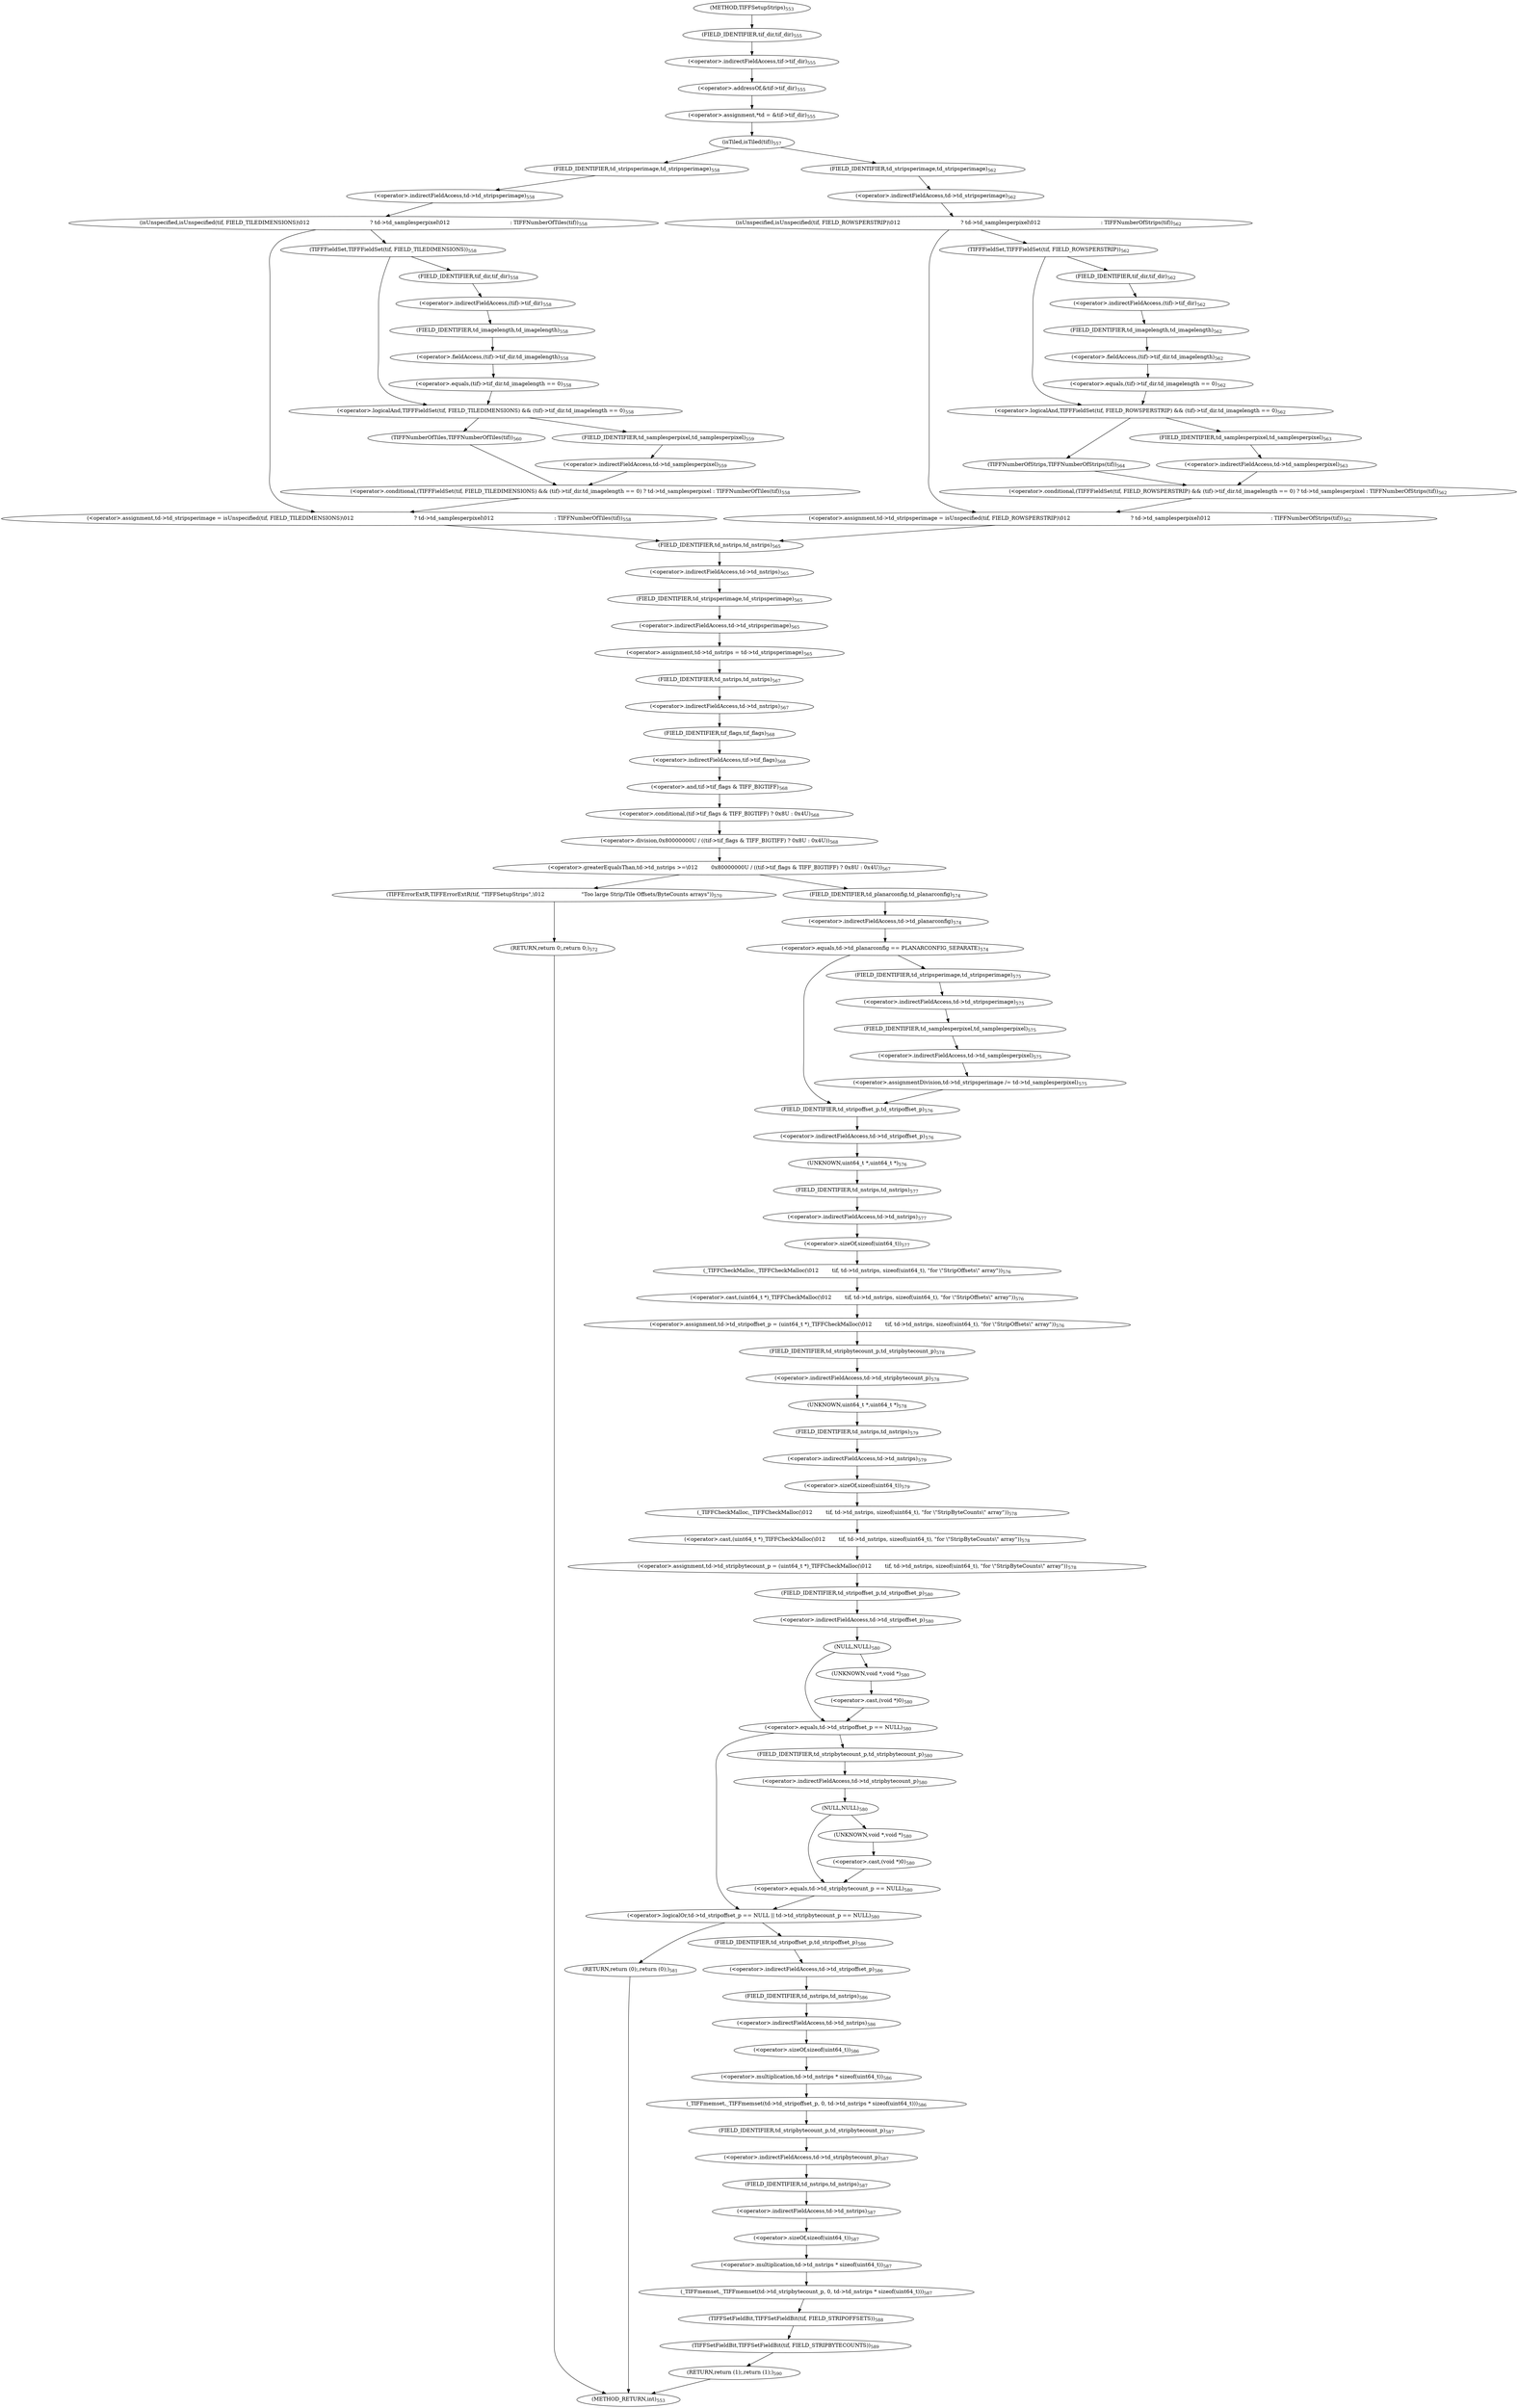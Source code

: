 digraph "TIFFSetupStrips" {  
"31835" [label = <(&lt;operator&gt;.assignment,*td = &amp;tif-&gt;tif_dir)<SUB>555</SUB>> ]
"31897" [label = <(&lt;operator&gt;.assignment,td-&gt;td_nstrips = td-&gt;td_stripsperimage)<SUB>565</SUB>> ]
"31940" [label = <(&lt;operator&gt;.assignment,td-&gt;td_stripoffset_p = (uint64_t *)_TIFFCheckMalloc(\012        tif, td-&gt;td_nstrips, sizeof(uint64_t), &quot;for \&quot;StripOffsets\&quot; array&quot;))<SUB>576</SUB>> ]
"31954" [label = <(&lt;operator&gt;.assignment,td-&gt;td_stripbytecount_p = (uint64_t *)_TIFFCheckMalloc(\012        tif, td-&gt;td_nstrips, sizeof(uint64_t), &quot;for \&quot;StripByteCounts\&quot; array&quot;))<SUB>578</SUB>> ]
"31991" [label = <(_TIFFmemset,_TIFFmemset(td-&gt;td_stripoffset_p, 0, td-&gt;td_nstrips * sizeof(uint64_t)))<SUB>586</SUB>> ]
"32002" [label = <(_TIFFmemset,_TIFFmemset(td-&gt;td_stripbytecount_p, 0, td-&gt;td_nstrips * sizeof(uint64_t)))<SUB>587</SUB>> ]
"32013" [label = <(TIFFSetFieldBit,TIFFSetFieldBit(tif, FIELD_STRIPOFFSETS))<SUB>588</SUB>> ]
"32016" [label = <(TIFFSetFieldBit,TIFFSetFieldBit(tif, FIELD_STRIPBYTECOUNTS))<SUB>589</SUB>> ]
"32019" [label = <(RETURN,return (1);,return (1);)<SUB>590</SUB>> ]
"31837" [label = <(&lt;operator&gt;.addressOf,&amp;tif-&gt;tif_dir)<SUB>555</SUB>> ]
"31842" [label = <(isTiled,isTiled(tif))<SUB>557</SUB>> ]
"31898" [label = <(&lt;operator&gt;.indirectFieldAccess,td-&gt;td_nstrips)<SUB>565</SUB>> ]
"31901" [label = <(&lt;operator&gt;.indirectFieldAccess,td-&gt;td_stripsperimage)<SUB>565</SUB>> ]
"31905" [label = <(&lt;operator&gt;.greaterEqualsThan,td-&gt;td_nstrips &gt;=\012        0x80000000U / ((tif-&gt;tif_flags &amp; TIFF_BIGTIFF) ? 0x8U : 0x4U))<SUB>567</SUB>> ]
"31927" [label = <(&lt;operator&gt;.equals,td-&gt;td_planarconfig == PLANARCONFIG_SEPARATE)<SUB>574</SUB>> ]
"31941" [label = <(&lt;operator&gt;.indirectFieldAccess,td-&gt;td_stripoffset_p)<SUB>576</SUB>> ]
"31944" [label = <(&lt;operator&gt;.cast,(uint64_t *)_TIFFCheckMalloc(\012        tif, td-&gt;td_nstrips, sizeof(uint64_t), &quot;for \&quot;StripOffsets\&quot; array&quot;))<SUB>576</SUB>> ]
"31955" [label = <(&lt;operator&gt;.indirectFieldAccess,td-&gt;td_stripbytecount_p)<SUB>578</SUB>> ]
"31958" [label = <(&lt;operator&gt;.cast,(uint64_t *)_TIFFCheckMalloc(\012        tif, td-&gt;td_nstrips, sizeof(uint64_t), &quot;for \&quot;StripByteCounts\&quot; array&quot;))<SUB>578</SUB>> ]
"31969" [label = <(&lt;operator&gt;.logicalOr,td-&gt;td_stripoffset_p == NULL || td-&gt;td_stripbytecount_p == NULL)<SUB>580</SUB>> ]
"31992" [label = <(&lt;operator&gt;.indirectFieldAccess,td-&gt;td_stripoffset_p)<SUB>586</SUB>> ]
"31996" [label = <(&lt;operator&gt;.multiplication,td-&gt;td_nstrips * sizeof(uint64_t))<SUB>586</SUB>> ]
"32003" [label = <(&lt;operator&gt;.indirectFieldAccess,td-&gt;td_stripbytecount_p)<SUB>587</SUB>> ]
"32007" [label = <(&lt;operator&gt;.multiplication,td-&gt;td_nstrips * sizeof(uint64_t))<SUB>587</SUB>> ]
"31838" [label = <(&lt;operator&gt;.indirectFieldAccess,tif-&gt;tif_dir)<SUB>555</SUB>> ]
"31845" [label = <(&lt;operator&gt;.assignment,td-&gt;td_stripsperimage = isUnspecified(tif, FIELD_TILEDIMENSIONS)\012                                    ? td-&gt;td_samplesperpixel\012                                    : TIFFNumberOfTiles(tif))<SUB>558</SUB>> ]
"31900" [label = <(FIELD_IDENTIFIER,td_nstrips,td_nstrips)<SUB>565</SUB>> ]
"31903" [label = <(FIELD_IDENTIFIER,td_stripsperimage,td_stripsperimage)<SUB>565</SUB>> ]
"31906" [label = <(&lt;operator&gt;.indirectFieldAccess,td-&gt;td_nstrips)<SUB>567</SUB>> ]
"31909" [label = <(&lt;operator&gt;.division,0x80000000U / ((tif-&gt;tif_flags &amp; TIFF_BIGTIFF) ? 0x8U : 0x4U))<SUB>568</SUB>> ]
"31920" [label = <(TIFFErrorExtR,TIFFErrorExtR(tif, &quot;TIFFSetupStrips&quot;,\012                      &quot;Too large Strip/Tile Offsets/ByteCounts arrays&quot;))<SUB>570</SUB>> ]
"31924" [label = <(RETURN,return 0;,return 0;)<SUB>572</SUB>> ]
"31928" [label = <(&lt;operator&gt;.indirectFieldAccess,td-&gt;td_planarconfig)<SUB>574</SUB>> ]
"31933" [label = <(&lt;operator&gt;.assignmentDivision,td-&gt;td_stripsperimage /= td-&gt;td_samplesperpixel)<SUB>575</SUB>> ]
"31943" [label = <(FIELD_IDENTIFIER,td_stripoffset_p,td_stripoffset_p)<SUB>576</SUB>> ]
"31945" [label = <(UNKNOWN,uint64_t *,uint64_t *)<SUB>576</SUB>> ]
"31946" [label = <(_TIFFCheckMalloc,_TIFFCheckMalloc(\012        tif, td-&gt;td_nstrips, sizeof(uint64_t), &quot;for \&quot;StripOffsets\&quot; array&quot;))<SUB>576</SUB>> ]
"31957" [label = <(FIELD_IDENTIFIER,td_stripbytecount_p,td_stripbytecount_p)<SUB>578</SUB>> ]
"31959" [label = <(UNKNOWN,uint64_t *,uint64_t *)<SUB>578</SUB>> ]
"31960" [label = <(_TIFFCheckMalloc,_TIFFCheckMalloc(\012        tif, td-&gt;td_nstrips, sizeof(uint64_t), &quot;for \&quot;StripByteCounts\&quot; array&quot;))<SUB>578</SUB>> ]
"31970" [label = <(&lt;operator&gt;.equals,td-&gt;td_stripoffset_p == NULL)<SUB>580</SUB>> ]
"31979" [label = <(&lt;operator&gt;.equals,td-&gt;td_stripbytecount_p == NULL)<SUB>580</SUB>> ]
"31989" [label = <(RETURN,return (0);,return (0);)<SUB>581</SUB>> ]
"31994" [label = <(FIELD_IDENTIFIER,td_stripoffset_p,td_stripoffset_p)<SUB>586</SUB>> ]
"31997" [label = <(&lt;operator&gt;.indirectFieldAccess,td-&gt;td_nstrips)<SUB>586</SUB>> ]
"32000" [label = <(&lt;operator&gt;.sizeOf,sizeof(uint64_t))<SUB>586</SUB>> ]
"32005" [label = <(FIELD_IDENTIFIER,td_stripbytecount_p,td_stripbytecount_p)<SUB>587</SUB>> ]
"32008" [label = <(&lt;operator&gt;.indirectFieldAccess,td-&gt;td_nstrips)<SUB>587</SUB>> ]
"32011" [label = <(&lt;operator&gt;.sizeOf,sizeof(uint64_t))<SUB>587</SUB>> ]
"31840" [label = <(FIELD_IDENTIFIER,tif_dir,tif_dir)<SUB>555</SUB>> ]
"31846" [label = <(&lt;operator&gt;.indirectFieldAccess,td-&gt;td_stripsperimage)<SUB>558</SUB>> ]
"31849" [label = <(isUnspecified,isUnspecified(tif, FIELD_TILEDIMENSIONS)\012                                    ? td-&gt;td_samplesperpixel\012                                    : TIFFNumberOfTiles(tif))<SUB>558</SUB>> ]
"31872" [label = <(&lt;operator&gt;.assignment,td-&gt;td_stripsperimage = isUnspecified(tif, FIELD_ROWSPERSTRIP)\012                                    ? td-&gt;td_samplesperpixel\012                                    : TIFFNumberOfStrips(tif))<SUB>562</SUB>> ]
"31908" [label = <(FIELD_IDENTIFIER,td_nstrips,td_nstrips)<SUB>567</SUB>> ]
"31911" [label = <(&lt;operator&gt;.conditional,(tif-&gt;tif_flags &amp; TIFF_BIGTIFF) ? 0x8U : 0x4U)<SUB>568</SUB>> ]
"31930" [label = <(FIELD_IDENTIFIER,td_planarconfig,td_planarconfig)<SUB>574</SUB>> ]
"31934" [label = <(&lt;operator&gt;.indirectFieldAccess,td-&gt;td_stripsperimage)<SUB>575</SUB>> ]
"31937" [label = <(&lt;operator&gt;.indirectFieldAccess,td-&gt;td_samplesperpixel)<SUB>575</SUB>> ]
"31948" [label = <(&lt;operator&gt;.indirectFieldAccess,td-&gt;td_nstrips)<SUB>577</SUB>> ]
"31951" [label = <(&lt;operator&gt;.sizeOf,sizeof(uint64_t))<SUB>577</SUB>> ]
"31962" [label = <(&lt;operator&gt;.indirectFieldAccess,td-&gt;td_nstrips)<SUB>579</SUB>> ]
"31965" [label = <(&lt;operator&gt;.sizeOf,sizeof(uint64_t))<SUB>579</SUB>> ]
"31971" [label = <(&lt;operator&gt;.indirectFieldAccess,td-&gt;td_stripoffset_p)<SUB>580</SUB>> ]
"31974" [label = <(NULL,NULL)<SUB>580</SUB>> ]
"31980" [label = <(&lt;operator&gt;.indirectFieldAccess,td-&gt;td_stripbytecount_p)<SUB>580</SUB>> ]
"31983" [label = <(NULL,NULL)<SUB>580</SUB>> ]
"31999" [label = <(FIELD_IDENTIFIER,td_nstrips,td_nstrips)<SUB>586</SUB>> ]
"32010" [label = <(FIELD_IDENTIFIER,td_nstrips,td_nstrips)<SUB>587</SUB>> ]
"31848" [label = <(FIELD_IDENTIFIER,td_stripsperimage,td_stripsperimage)<SUB>558</SUB>> ]
"31873" [label = <(&lt;operator&gt;.indirectFieldAccess,td-&gt;td_stripsperimage)<SUB>562</SUB>> ]
"31876" [label = <(isUnspecified,isUnspecified(tif, FIELD_ROWSPERSTRIP)\012                                    ? td-&gt;td_samplesperpixel\012                                    : TIFFNumberOfStrips(tif))<SUB>562</SUB>> ]
"31912" [label = <(&lt;operator&gt;.and,tif-&gt;tif_flags &amp; TIFF_BIGTIFF)<SUB>568</SUB>> ]
"31936" [label = <(FIELD_IDENTIFIER,td_stripsperimage,td_stripsperimage)<SUB>575</SUB>> ]
"31939" [label = <(FIELD_IDENTIFIER,td_samplesperpixel,td_samplesperpixel)<SUB>575</SUB>> ]
"31950" [label = <(FIELD_IDENTIFIER,td_nstrips,td_nstrips)<SUB>577</SUB>> ]
"31964" [label = <(FIELD_IDENTIFIER,td_nstrips,td_nstrips)<SUB>579</SUB>> ]
"31973" [label = <(FIELD_IDENTIFIER,td_stripoffset_p,td_stripoffset_p)<SUB>580</SUB>> ]
"31982" [label = <(FIELD_IDENTIFIER,td_stripbytecount_p,td_stripbytecount_p)<SUB>580</SUB>> ]
"31853" [label = <(&lt;operator&gt;.conditional,(TIFFFieldSet(tif, FIELD_TILEDIMENSIONS) &amp;&amp; (tif)-&gt;tif_dir.td_imagelength == 0) ? td-&gt;td_samplesperpixel : TIFFNumberOfTiles(tif))<SUB>558</SUB>> ]
"31875" [label = <(FIELD_IDENTIFIER,td_stripsperimage,td_stripsperimage)<SUB>562</SUB>> ]
"31913" [label = <(&lt;operator&gt;.indirectFieldAccess,tif-&gt;tif_flags)<SUB>568</SUB>> ]
"31976" [label = <(&lt;operator&gt;.cast,(void *)0)<SUB>580</SUB>> ]
"31985" [label = <(&lt;operator&gt;.cast,(void *)0)<SUB>580</SUB>> ]
"31854" [label = <(&lt;operator&gt;.logicalAnd,TIFFFieldSet(tif, FIELD_TILEDIMENSIONS) &amp;&amp; (tif)-&gt;tif_dir.td_imagelength == 0)<SUB>558</SUB>> ]
"31865" [label = <(&lt;operator&gt;.indirectFieldAccess,td-&gt;td_samplesperpixel)<SUB>559</SUB>> ]
"31868" [label = <(TIFFNumberOfTiles,TIFFNumberOfTiles(tif))<SUB>560</SUB>> ]
"31880" [label = <(&lt;operator&gt;.conditional,(TIFFFieldSet(tif, FIELD_ROWSPERSTRIP) &amp;&amp; (tif)-&gt;tif_dir.td_imagelength == 0) ? td-&gt;td_samplesperpixel : TIFFNumberOfStrips(tif))<SUB>562</SUB>> ]
"31915" [label = <(FIELD_IDENTIFIER,tif_flags,tif_flags)<SUB>568</SUB>> ]
"31977" [label = <(UNKNOWN,void *,void *)<SUB>580</SUB>> ]
"31986" [label = <(UNKNOWN,void *,void *)<SUB>580</SUB>> ]
"31855" [label = <(TIFFFieldSet,TIFFFieldSet(tif, FIELD_TILEDIMENSIONS))<SUB>558</SUB>> ]
"31858" [label = <(&lt;operator&gt;.equals,(tif)-&gt;tif_dir.td_imagelength == 0)<SUB>558</SUB>> ]
"31867" [label = <(FIELD_IDENTIFIER,td_samplesperpixel,td_samplesperpixel)<SUB>559</SUB>> ]
"31881" [label = <(&lt;operator&gt;.logicalAnd,TIFFFieldSet(tif, FIELD_ROWSPERSTRIP) &amp;&amp; (tif)-&gt;tif_dir.td_imagelength == 0)<SUB>562</SUB>> ]
"31892" [label = <(&lt;operator&gt;.indirectFieldAccess,td-&gt;td_samplesperpixel)<SUB>563</SUB>> ]
"31895" [label = <(TIFFNumberOfStrips,TIFFNumberOfStrips(tif))<SUB>564</SUB>> ]
"31859" [label = <(&lt;operator&gt;.fieldAccess,(tif)-&gt;tif_dir.td_imagelength)<SUB>558</SUB>> ]
"31882" [label = <(TIFFFieldSet,TIFFFieldSet(tif, FIELD_ROWSPERSTRIP))<SUB>562</SUB>> ]
"31885" [label = <(&lt;operator&gt;.equals,(tif)-&gt;tif_dir.td_imagelength == 0)<SUB>562</SUB>> ]
"31894" [label = <(FIELD_IDENTIFIER,td_samplesperpixel,td_samplesperpixel)<SUB>563</SUB>> ]
"31860" [label = <(&lt;operator&gt;.indirectFieldAccess,(tif)-&gt;tif_dir)<SUB>558</SUB>> ]
"31863" [label = <(FIELD_IDENTIFIER,td_imagelength,td_imagelength)<SUB>558</SUB>> ]
"31886" [label = <(&lt;operator&gt;.fieldAccess,(tif)-&gt;tif_dir.td_imagelength)<SUB>562</SUB>> ]
"31862" [label = <(FIELD_IDENTIFIER,tif_dir,tif_dir)<SUB>558</SUB>> ]
"31887" [label = <(&lt;operator&gt;.indirectFieldAccess,(tif)-&gt;tif_dir)<SUB>562</SUB>> ]
"31890" [label = <(FIELD_IDENTIFIER,td_imagelength,td_imagelength)<SUB>562</SUB>> ]
"31889" [label = <(FIELD_IDENTIFIER,tif_dir,tif_dir)<SUB>562</SUB>> ]
"31831" [label = <(METHOD,TIFFSetupStrips)<SUB>553</SUB>> ]
"32021" [label = <(METHOD_RETURN,int)<SUB>553</SUB>> ]
  "31835" -> "31842" 
  "31897" -> "31908" 
  "31940" -> "31957" 
  "31954" -> "31973" 
  "31991" -> "32005" 
  "32002" -> "32013" 
  "32013" -> "32016" 
  "32016" -> "32019" 
  "32019" -> "32021" 
  "31837" -> "31835" 
  "31842" -> "31848" 
  "31842" -> "31875" 
  "31898" -> "31903" 
  "31901" -> "31897" 
  "31905" -> "31920" 
  "31905" -> "31930" 
  "31927" -> "31936" 
  "31927" -> "31943" 
  "31941" -> "31945" 
  "31944" -> "31940" 
  "31955" -> "31959" 
  "31958" -> "31954" 
  "31969" -> "31989" 
  "31969" -> "31994" 
  "31992" -> "31999" 
  "31996" -> "31991" 
  "32003" -> "32010" 
  "32007" -> "32002" 
  "31838" -> "31837" 
  "31845" -> "31900" 
  "31900" -> "31898" 
  "31903" -> "31901" 
  "31906" -> "31915" 
  "31909" -> "31905" 
  "31920" -> "31924" 
  "31924" -> "32021" 
  "31928" -> "31927" 
  "31933" -> "31943" 
  "31943" -> "31941" 
  "31945" -> "31950" 
  "31946" -> "31944" 
  "31957" -> "31955" 
  "31959" -> "31964" 
  "31960" -> "31958" 
  "31970" -> "31969" 
  "31970" -> "31982" 
  "31979" -> "31969" 
  "31989" -> "32021" 
  "31994" -> "31992" 
  "31997" -> "32000" 
  "32000" -> "31996" 
  "32005" -> "32003" 
  "32008" -> "32011" 
  "32011" -> "32007" 
  "31840" -> "31838" 
  "31846" -> "31849" 
  "31849" -> "31845" 
  "31849" -> "31855" 
  "31872" -> "31900" 
  "31908" -> "31906" 
  "31911" -> "31909" 
  "31930" -> "31928" 
  "31934" -> "31939" 
  "31937" -> "31933" 
  "31948" -> "31951" 
  "31951" -> "31946" 
  "31962" -> "31965" 
  "31965" -> "31960" 
  "31971" -> "31974" 
  "31974" -> "31977" 
  "31974" -> "31970" 
  "31980" -> "31983" 
  "31983" -> "31986" 
  "31983" -> "31979" 
  "31999" -> "31997" 
  "32010" -> "32008" 
  "31848" -> "31846" 
  "31873" -> "31876" 
  "31876" -> "31872" 
  "31876" -> "31882" 
  "31912" -> "31911" 
  "31936" -> "31934" 
  "31939" -> "31937" 
  "31950" -> "31948" 
  "31964" -> "31962" 
  "31973" -> "31971" 
  "31982" -> "31980" 
  "31853" -> "31845" 
  "31875" -> "31873" 
  "31913" -> "31912" 
  "31976" -> "31970" 
  "31985" -> "31979" 
  "31854" -> "31867" 
  "31854" -> "31868" 
  "31865" -> "31853" 
  "31868" -> "31853" 
  "31880" -> "31872" 
  "31915" -> "31913" 
  "31977" -> "31976" 
  "31986" -> "31985" 
  "31855" -> "31854" 
  "31855" -> "31862" 
  "31858" -> "31854" 
  "31867" -> "31865" 
  "31881" -> "31894" 
  "31881" -> "31895" 
  "31892" -> "31880" 
  "31895" -> "31880" 
  "31859" -> "31858" 
  "31882" -> "31881" 
  "31882" -> "31889" 
  "31885" -> "31881" 
  "31894" -> "31892" 
  "31860" -> "31863" 
  "31863" -> "31859" 
  "31886" -> "31885" 
  "31862" -> "31860" 
  "31887" -> "31890" 
  "31890" -> "31886" 
  "31889" -> "31887" 
  "31831" -> "31840" 
}
